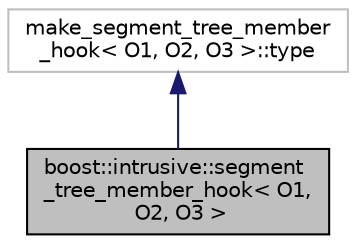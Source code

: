 digraph "boost::intrusive::segment_tree_member_hook&lt; O1, O2, O3 &gt;"
{
  edge [fontname="Helvetica",fontsize="10",labelfontname="Helvetica",labelfontsize="10"];
  node [fontname="Helvetica",fontsize="10",shape=record];
  Node0 [label="boost::intrusive::segment\l_tree_member_hook\< O1,\l O2, O3 \>",height=0.2,width=0.4,color="black", fillcolor="grey75", style="filled", fontcolor="black"];
  Node1 -> Node0 [dir="back",color="midnightblue",fontsize="10",style="solid",fontname="Helvetica"];
  Node1 [label="make_segment_tree_member\l_hook\< O1, O2, O3 \>::type",height=0.2,width=0.4,color="grey75", fillcolor="white", style="filled"];
}
